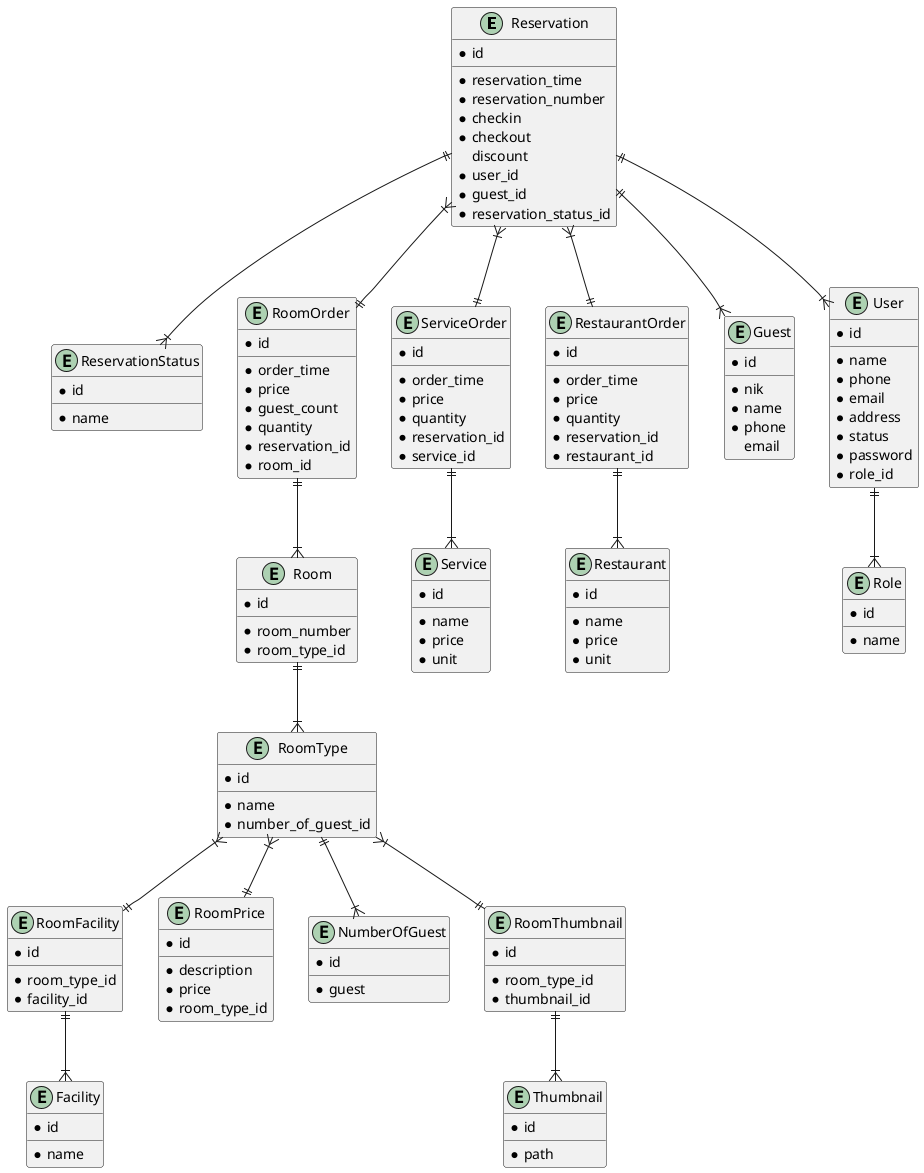 @startuml Semuwainn
  entity Reservation {
    * id
    __
    * reservation_time
    * reservation_number
    * checkin
    * checkout
    discount
    * user_id
    * guest_id
    * reservation_status_id
  }

  entity ReservationStatus {
    * id
    __
    * name
  }

  entity RoomOrder {
    * id
    __
    * order_time
    * price
    * guest_count
    * quantity
    * reservation_id
    * room_id
  }

  entity ServiceOrder {
    * id
    __
    * order_time
    * price
    * quantity
    * reservation_id
    * service_id
  }

  entity Service {
    * id
    __
    * name
    * price
    * unit
  }

    entity RestaurantOrder {
    * id
    __
    * order_time
    * price
    * quantity
    * reservation_id
    * restaurant_id
  }

  entity Restaurant {
    * id
    __
    * name
    * price
    * unit
  }

  entity Guest {
    * id
    __
    * nik
    * name
    * phone
    email
  }

  entity User {
    * id
    __
    * name
    * phone
    * email
    * address
    * status
    * password
    * role_id
  }

  entity Role {
    * id
    __
    * name
  }

  entity RoomFacility {
    * id
    __
    * room_type_id
    * facility_id
  }

  entity Room {
    * id
    __
    * room_number
    * room_type_id
  }

  entity RoomType {
    * id
    __
    * name
    * number_of_guest_id
  }

  entity RoomPrice {
    * id
    __
    * description
    * price
    * room_type_id
  }

  entity Facility {
    * id
    __
    * name
  }

  entity NumberOfGuest {
    * id
    __
    * guest
  }

  entity RoomThumbnail {
    * id
    __
    * room_type_id
    * thumbnail_id
  }

  entity Thumbnail {
    * id
    __
    * path
  }

  Reservation ||--|{ ReservationStatus
  Reservation }|--|| RestaurantOrder
  Reservation }|--|| ServiceOrder
  Reservation ||--|{ User
  Reservation ||--|{ Guest
  Reservation }|--|| RoomOrder
  RoomOrder ||--|{ Room
  Room ||--|{ RoomType
  RoomType }|--|| RoomPrice
  RoomType }|--|| RoomFacility
  RoomType ||--|{ NumberOfGuest
  RoomType }|--|| RoomThumbnail
  RoomFacility ||--|{ Facility
  RoomThumbnail ||--|{ Thumbnail
  ServiceOrder ||--|{ Service
  RestaurantOrder ||--|{ Restaurant
  User ||--|{ Role

@enduml
